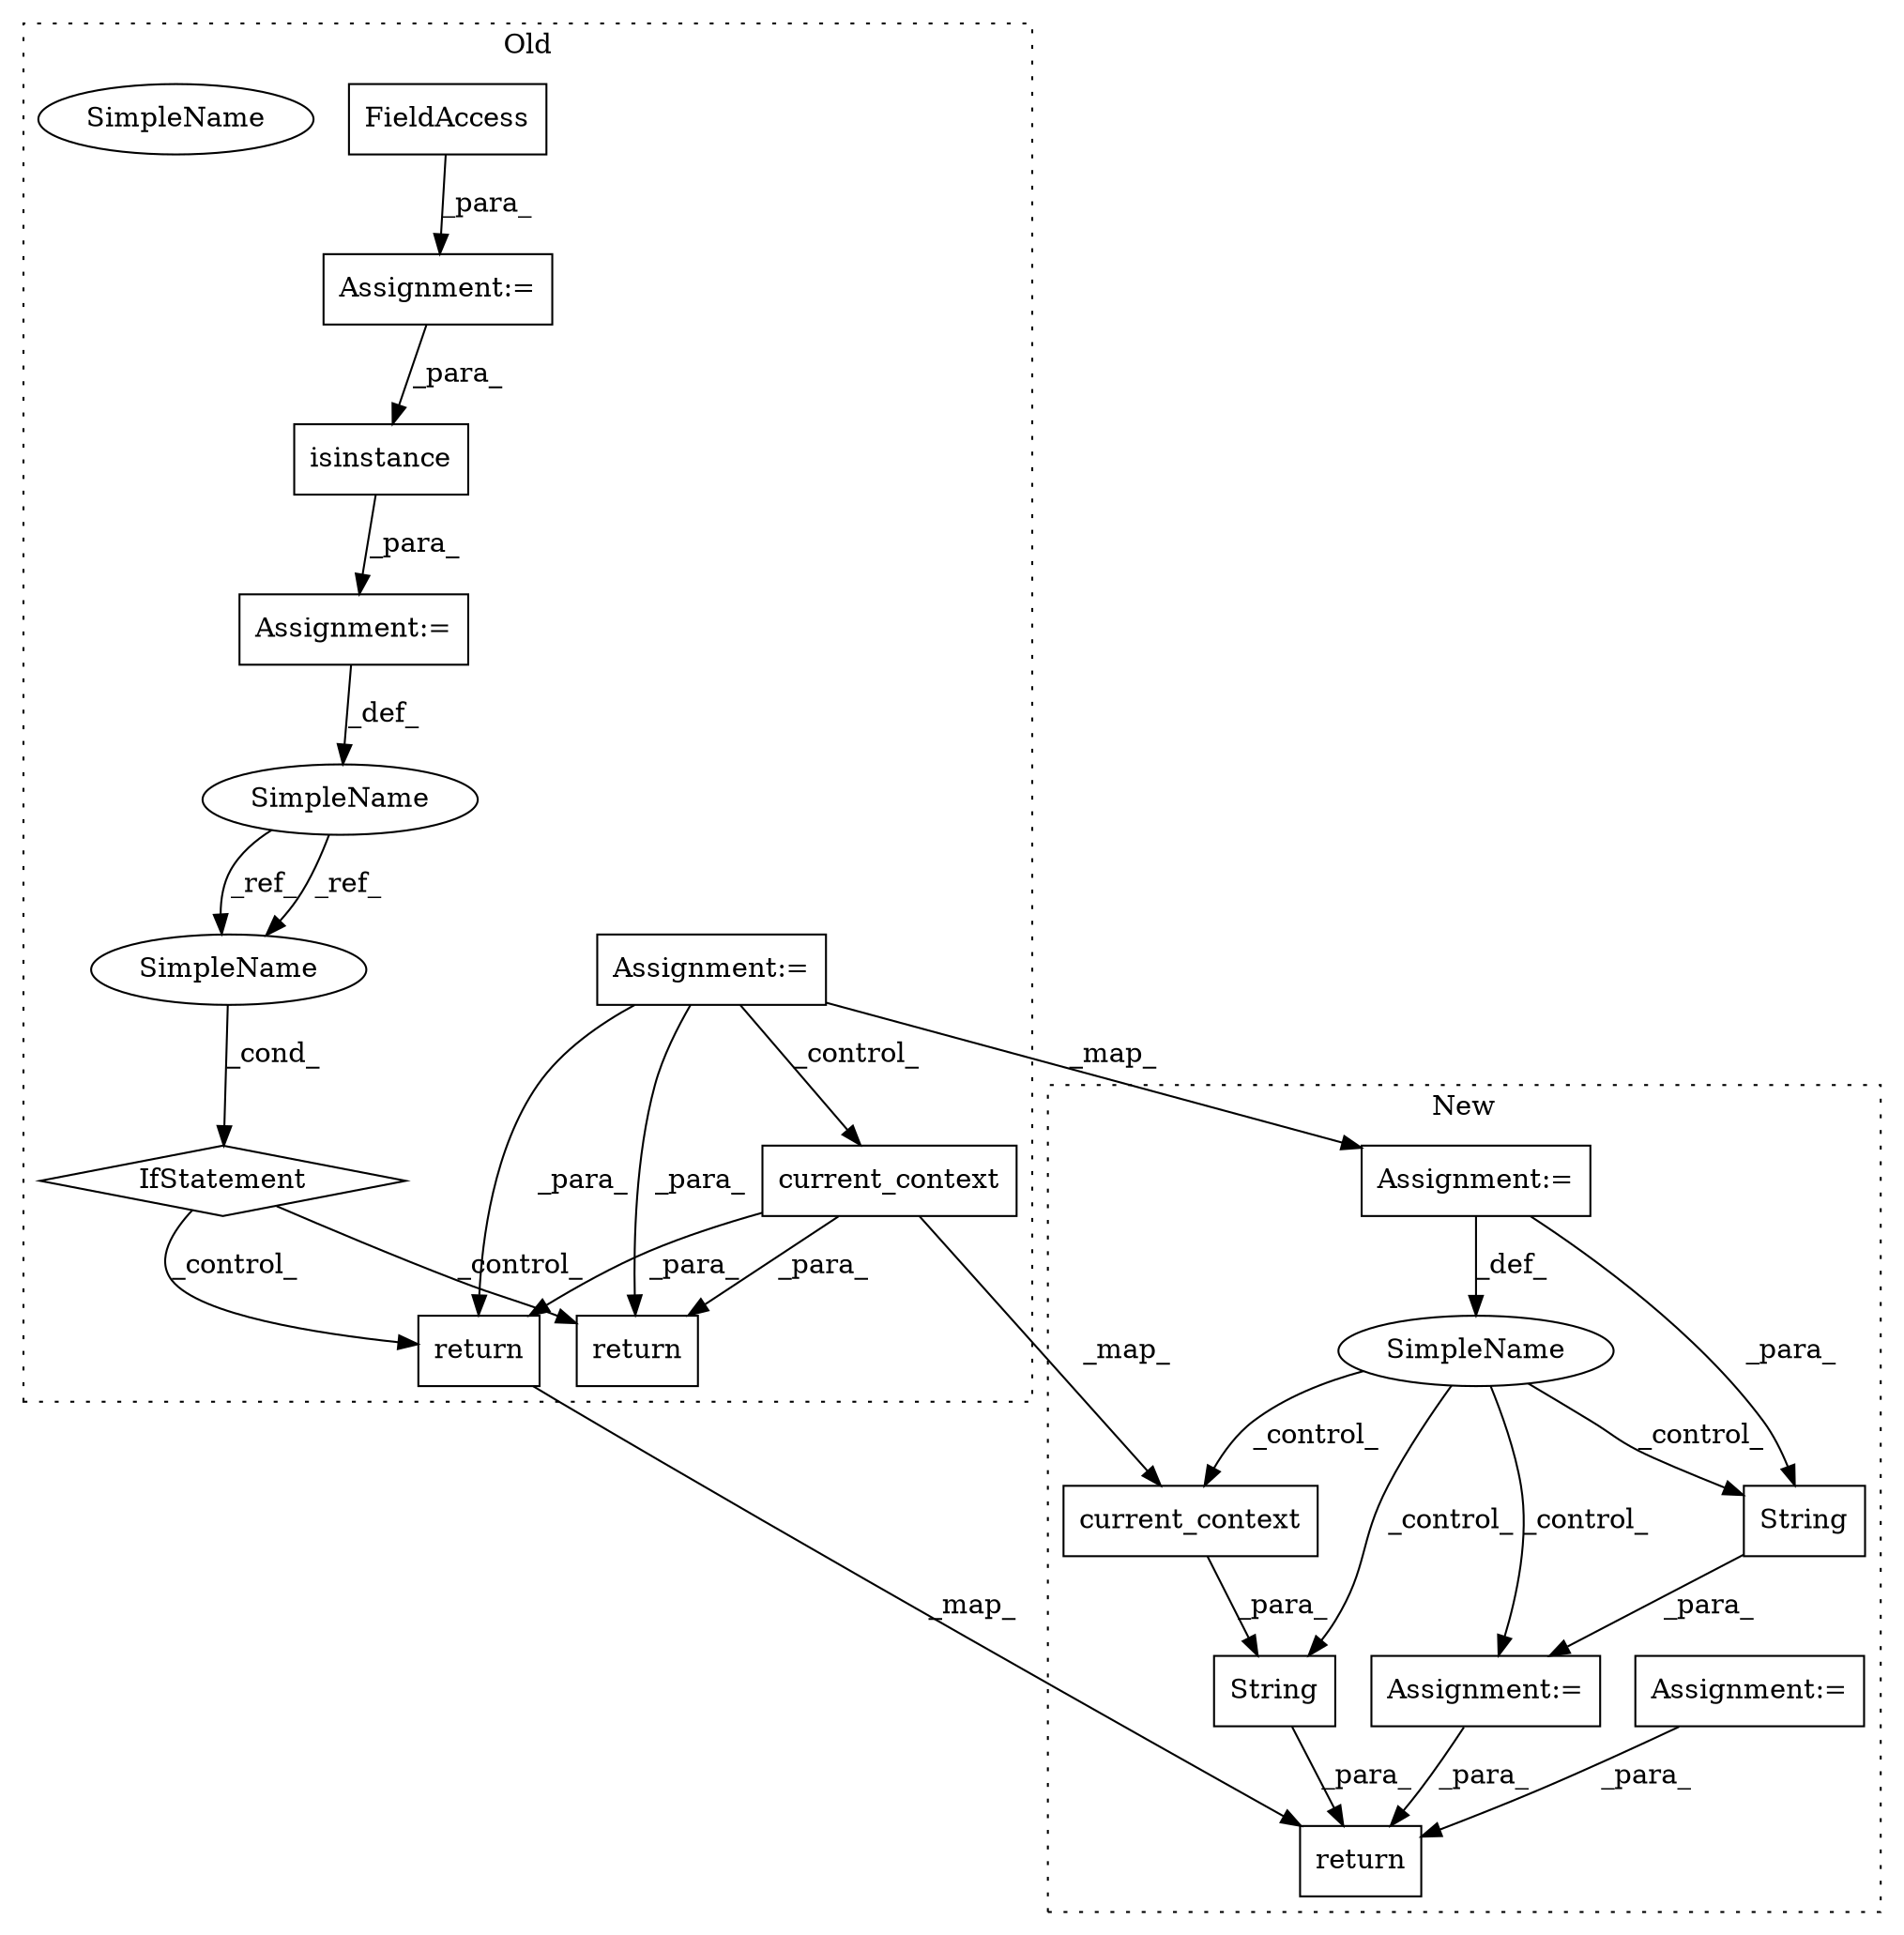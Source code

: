 digraph G {
subgraph cluster0 {
1 [label="isinstance" a="32" s="7374,7403" l="11,1" shape="box"];
3 [label="IfStatement" a="25" s="7410,7423" l="4,2" shape="diamond"];
7 [label="SimpleName" a="42" s="7364" l="9" shape="ellipse"];
8 [label="return" a="41" s="7433" l="7" shape="box"];
10 [label="return" a="41" s="7499" l="7" shape="box"];
12 [label="current_context" a="32" s="7251" l="17" shape="box"];
13 [label="Assignment:=" a="7" s="7154" l="3" shape="box"];
16 [label="Assignment:=" a="7" s="7373" l="1" shape="box"];
17 [label="Assignment:=" a="7" s="7205" l="1" shape="box"];
18 [label="FieldAccess" a="22" s="7206" l="10" shape="box"];
19 [label="SimpleName" a="42" s="7414" l="9" shape="ellipse"];
20 [label="SimpleName" a="42" s="7414" l="9" shape="ellipse"];
label = "Old";
style="dotted";
}
subgraph cluster1 {
2 [label="String" a="32" s="5750,5760" l="7,1" shape="box"];
4 [label="Assignment:=" a="7" s="5749" l="1" shape="box"];
5 [label="SimpleName" a="42" s="" l="" shape="ellipse"];
6 [label="String" a="32" s="5699,5723" l="7,1" shape="box"];
9 [label="return" a="41" s="5857" l="7" shape="box"];
11 [label="current_context" a="32" s="5706" l="17" shape="box"];
14 [label="Assignment:=" a="7" s="5661" l="3" shape="box"];
15 [label="Assignment:=" a="7" s="5620" l="13" shape="box"];
label = "New";
style="dotted";
}
1 -> 16 [label="_para_"];
2 -> 4 [label="_para_"];
3 -> 8 [label="_control_"];
3 -> 10 [label="_control_"];
4 -> 9 [label="_para_"];
5 -> 11 [label="_control_"];
5 -> 2 [label="_control_"];
5 -> 4 [label="_control_"];
5 -> 6 [label="_control_"];
6 -> 9 [label="_para_"];
7 -> 20 [label="_ref_"];
7 -> 20 [label="_ref_"];
10 -> 9 [label="_map_"];
11 -> 6 [label="_para_"];
12 -> 10 [label="_para_"];
12 -> 11 [label="_map_"];
12 -> 8 [label="_para_"];
13 -> 12 [label="_control_"];
13 -> 14 [label="_map_"];
13 -> 8 [label="_para_"];
13 -> 10 [label="_para_"];
14 -> 5 [label="_def_"];
14 -> 2 [label="_para_"];
15 -> 9 [label="_para_"];
16 -> 7 [label="_def_"];
17 -> 1 [label="_para_"];
18 -> 17 [label="_para_"];
20 -> 3 [label="_cond_"];
}